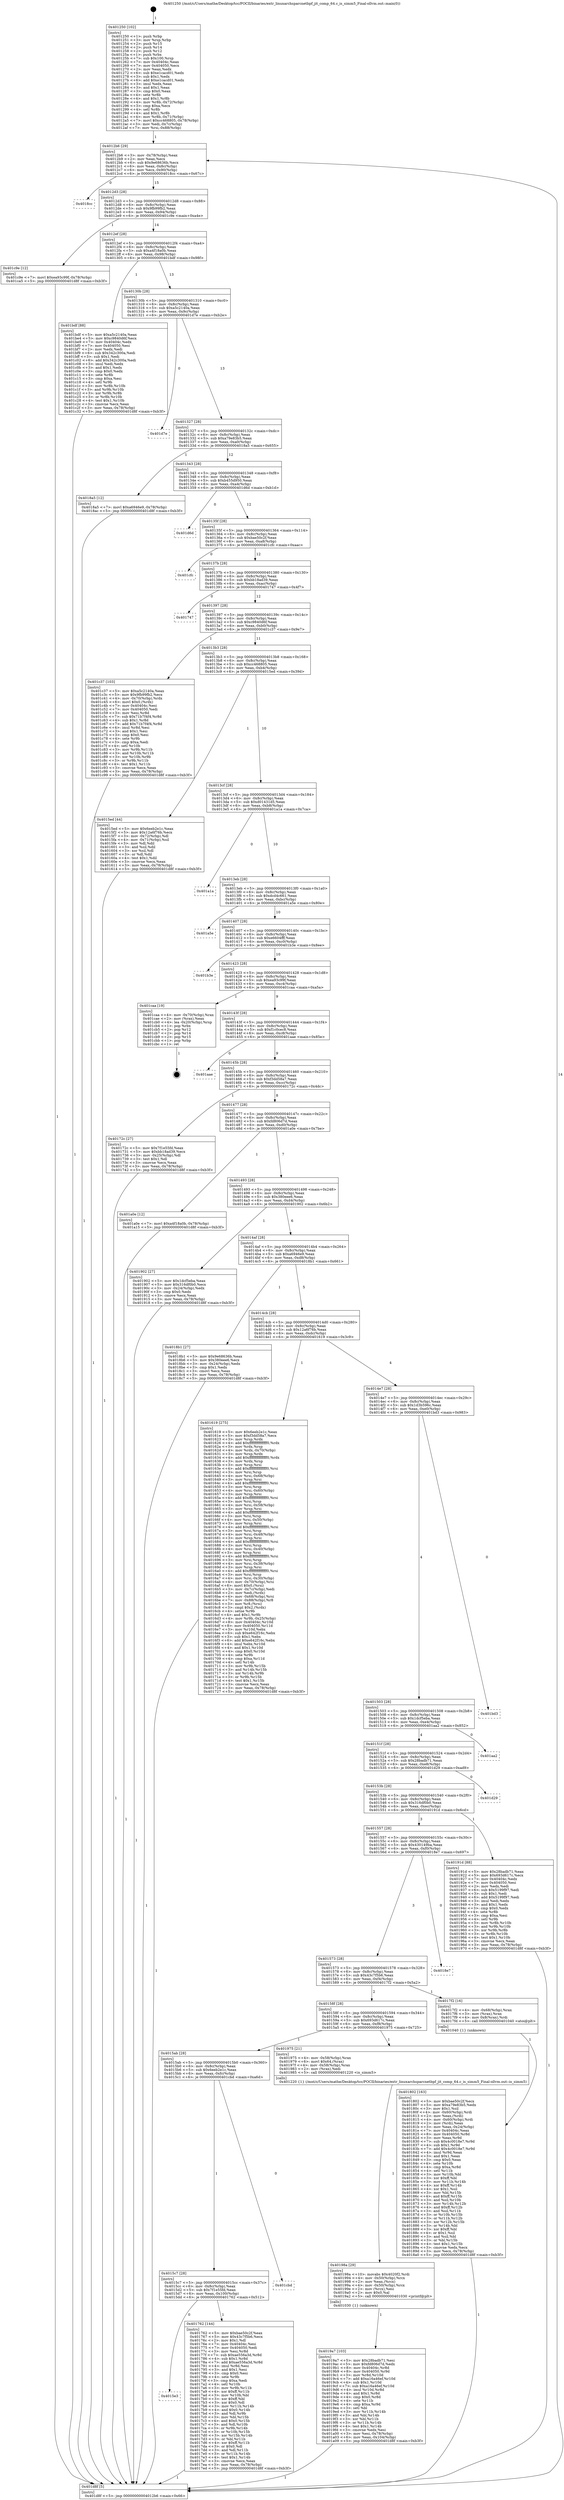 digraph "0x401250" {
  label = "0x401250 (/mnt/c/Users/mathe/Desktop/tcc/POCII/binaries/extr_linuxarchsparcnetbpf_jit_comp_64.c_is_simm5_Final-ollvm.out::main(0))"
  labelloc = "t"
  node[shape=record]

  Entry [label="",width=0.3,height=0.3,shape=circle,fillcolor=black,style=filled]
  "0x4012b6" [label="{
     0x4012b6 [29]\l
     | [instrs]\l
     &nbsp;&nbsp;0x4012b6 \<+3\>: mov -0x78(%rbp),%eax\l
     &nbsp;&nbsp;0x4012b9 \<+2\>: mov %eax,%ecx\l
     &nbsp;&nbsp;0x4012bb \<+6\>: sub $0x9e68636b,%ecx\l
     &nbsp;&nbsp;0x4012c1 \<+6\>: mov %eax,-0x8c(%rbp)\l
     &nbsp;&nbsp;0x4012c7 \<+6\>: mov %ecx,-0x90(%rbp)\l
     &nbsp;&nbsp;0x4012cd \<+6\>: je 00000000004018cc \<main+0x67c\>\l
  }"]
  "0x4018cc" [label="{
     0x4018cc\l
  }", style=dashed]
  "0x4012d3" [label="{
     0x4012d3 [28]\l
     | [instrs]\l
     &nbsp;&nbsp;0x4012d3 \<+5\>: jmp 00000000004012d8 \<main+0x88\>\l
     &nbsp;&nbsp;0x4012d8 \<+6\>: mov -0x8c(%rbp),%eax\l
     &nbsp;&nbsp;0x4012de \<+5\>: sub $0x9fb99fb2,%eax\l
     &nbsp;&nbsp;0x4012e3 \<+6\>: mov %eax,-0x94(%rbp)\l
     &nbsp;&nbsp;0x4012e9 \<+6\>: je 0000000000401c9e \<main+0xa4e\>\l
  }"]
  Exit [label="",width=0.3,height=0.3,shape=circle,fillcolor=black,style=filled,peripheries=2]
  "0x401c9e" [label="{
     0x401c9e [12]\l
     | [instrs]\l
     &nbsp;&nbsp;0x401c9e \<+7\>: movl $0xea93c99f,-0x78(%rbp)\l
     &nbsp;&nbsp;0x401ca5 \<+5\>: jmp 0000000000401d8f \<main+0xb3f\>\l
  }"]
  "0x4012ef" [label="{
     0x4012ef [28]\l
     | [instrs]\l
     &nbsp;&nbsp;0x4012ef \<+5\>: jmp 00000000004012f4 \<main+0xa4\>\l
     &nbsp;&nbsp;0x4012f4 \<+6\>: mov -0x8c(%rbp),%eax\l
     &nbsp;&nbsp;0x4012fa \<+5\>: sub $0xa4f18a0b,%eax\l
     &nbsp;&nbsp;0x4012ff \<+6\>: mov %eax,-0x98(%rbp)\l
     &nbsp;&nbsp;0x401305 \<+6\>: je 0000000000401bdf \<main+0x98f\>\l
  }"]
  "0x4019a7" [label="{
     0x4019a7 [103]\l
     | [instrs]\l
     &nbsp;&nbsp;0x4019a7 \<+5\>: mov $0x28badb71,%esi\l
     &nbsp;&nbsp;0x4019ac \<+5\>: mov $0xfd806d7d,%edx\l
     &nbsp;&nbsp;0x4019b1 \<+8\>: mov 0x40404c,%r8d\l
     &nbsp;&nbsp;0x4019b9 \<+8\>: mov 0x404050,%r9d\l
     &nbsp;&nbsp;0x4019c1 \<+3\>: mov %r8d,%r10d\l
     &nbsp;&nbsp;0x4019c4 \<+7\>: add $0xa16a46ef,%r10d\l
     &nbsp;&nbsp;0x4019cb \<+4\>: sub $0x1,%r10d\l
     &nbsp;&nbsp;0x4019cf \<+7\>: sub $0xa16a46ef,%r10d\l
     &nbsp;&nbsp;0x4019d6 \<+4\>: imul %r10d,%r8d\l
     &nbsp;&nbsp;0x4019da \<+4\>: and $0x1,%r8d\l
     &nbsp;&nbsp;0x4019de \<+4\>: cmp $0x0,%r8d\l
     &nbsp;&nbsp;0x4019e2 \<+4\>: sete %r11b\l
     &nbsp;&nbsp;0x4019e6 \<+4\>: cmp $0xa,%r9d\l
     &nbsp;&nbsp;0x4019ea \<+3\>: setl %bl\l
     &nbsp;&nbsp;0x4019ed \<+3\>: mov %r11b,%r14b\l
     &nbsp;&nbsp;0x4019f0 \<+3\>: and %bl,%r14b\l
     &nbsp;&nbsp;0x4019f3 \<+3\>: xor %bl,%r11b\l
     &nbsp;&nbsp;0x4019f6 \<+3\>: or %r11b,%r14b\l
     &nbsp;&nbsp;0x4019f9 \<+4\>: test $0x1,%r14b\l
     &nbsp;&nbsp;0x4019fd \<+3\>: cmovne %edx,%esi\l
     &nbsp;&nbsp;0x401a00 \<+3\>: mov %esi,-0x78(%rbp)\l
     &nbsp;&nbsp;0x401a03 \<+6\>: mov %eax,-0x104(%rbp)\l
     &nbsp;&nbsp;0x401a09 \<+5\>: jmp 0000000000401d8f \<main+0xb3f\>\l
  }"]
  "0x401bdf" [label="{
     0x401bdf [88]\l
     | [instrs]\l
     &nbsp;&nbsp;0x401bdf \<+5\>: mov $0xa5c2140a,%eax\l
     &nbsp;&nbsp;0x401be4 \<+5\>: mov $0xc9840d6f,%ecx\l
     &nbsp;&nbsp;0x401be9 \<+7\>: mov 0x40404c,%edx\l
     &nbsp;&nbsp;0x401bf0 \<+7\>: mov 0x404050,%esi\l
     &nbsp;&nbsp;0x401bf7 \<+2\>: mov %edx,%edi\l
     &nbsp;&nbsp;0x401bf9 \<+6\>: sub $0x342c300a,%edi\l
     &nbsp;&nbsp;0x401bff \<+3\>: sub $0x1,%edi\l
     &nbsp;&nbsp;0x401c02 \<+6\>: add $0x342c300a,%edi\l
     &nbsp;&nbsp;0x401c08 \<+3\>: imul %edi,%edx\l
     &nbsp;&nbsp;0x401c0b \<+3\>: and $0x1,%edx\l
     &nbsp;&nbsp;0x401c0e \<+3\>: cmp $0x0,%edx\l
     &nbsp;&nbsp;0x401c11 \<+4\>: sete %r8b\l
     &nbsp;&nbsp;0x401c15 \<+3\>: cmp $0xa,%esi\l
     &nbsp;&nbsp;0x401c18 \<+4\>: setl %r9b\l
     &nbsp;&nbsp;0x401c1c \<+3\>: mov %r8b,%r10b\l
     &nbsp;&nbsp;0x401c1f \<+3\>: and %r9b,%r10b\l
     &nbsp;&nbsp;0x401c22 \<+3\>: xor %r9b,%r8b\l
     &nbsp;&nbsp;0x401c25 \<+3\>: or %r8b,%r10b\l
     &nbsp;&nbsp;0x401c28 \<+4\>: test $0x1,%r10b\l
     &nbsp;&nbsp;0x401c2c \<+3\>: cmovne %ecx,%eax\l
     &nbsp;&nbsp;0x401c2f \<+3\>: mov %eax,-0x78(%rbp)\l
     &nbsp;&nbsp;0x401c32 \<+5\>: jmp 0000000000401d8f \<main+0xb3f\>\l
  }"]
  "0x40130b" [label="{
     0x40130b [28]\l
     | [instrs]\l
     &nbsp;&nbsp;0x40130b \<+5\>: jmp 0000000000401310 \<main+0xc0\>\l
     &nbsp;&nbsp;0x401310 \<+6\>: mov -0x8c(%rbp),%eax\l
     &nbsp;&nbsp;0x401316 \<+5\>: sub $0xa5c2140a,%eax\l
     &nbsp;&nbsp;0x40131b \<+6\>: mov %eax,-0x9c(%rbp)\l
     &nbsp;&nbsp;0x401321 \<+6\>: je 0000000000401d7e \<main+0xb2e\>\l
  }"]
  "0x40198a" [label="{
     0x40198a [29]\l
     | [instrs]\l
     &nbsp;&nbsp;0x40198a \<+10\>: movabs $0x4020f2,%rdi\l
     &nbsp;&nbsp;0x401994 \<+4\>: mov -0x50(%rbp),%rcx\l
     &nbsp;&nbsp;0x401998 \<+2\>: mov %eax,(%rcx)\l
     &nbsp;&nbsp;0x40199a \<+4\>: mov -0x50(%rbp),%rcx\l
     &nbsp;&nbsp;0x40199e \<+2\>: mov (%rcx),%esi\l
     &nbsp;&nbsp;0x4019a0 \<+2\>: mov $0x0,%al\l
     &nbsp;&nbsp;0x4019a2 \<+5\>: call 0000000000401030 \<printf@plt\>\l
     | [calls]\l
     &nbsp;&nbsp;0x401030 \{1\} (unknown)\l
  }"]
  "0x401d7e" [label="{
     0x401d7e\l
  }", style=dashed]
  "0x401327" [label="{
     0x401327 [28]\l
     | [instrs]\l
     &nbsp;&nbsp;0x401327 \<+5\>: jmp 000000000040132c \<main+0xdc\>\l
     &nbsp;&nbsp;0x40132c \<+6\>: mov -0x8c(%rbp),%eax\l
     &nbsp;&nbsp;0x401332 \<+5\>: sub $0xa79e83b5,%eax\l
     &nbsp;&nbsp;0x401337 \<+6\>: mov %eax,-0xa0(%rbp)\l
     &nbsp;&nbsp;0x40133d \<+6\>: je 00000000004018a5 \<main+0x655\>\l
  }"]
  "0x401802" [label="{
     0x401802 [163]\l
     | [instrs]\l
     &nbsp;&nbsp;0x401802 \<+5\>: mov $0xbae50c2f,%ecx\l
     &nbsp;&nbsp;0x401807 \<+5\>: mov $0xa79e83b5,%edx\l
     &nbsp;&nbsp;0x40180c \<+3\>: mov $0x1,%sil\l
     &nbsp;&nbsp;0x40180f \<+4\>: mov -0x60(%rbp),%rdi\l
     &nbsp;&nbsp;0x401813 \<+2\>: mov %eax,(%rdi)\l
     &nbsp;&nbsp;0x401815 \<+4\>: mov -0x60(%rbp),%rdi\l
     &nbsp;&nbsp;0x401819 \<+2\>: mov (%rdi),%eax\l
     &nbsp;&nbsp;0x40181b \<+3\>: mov %eax,-0x24(%rbp)\l
     &nbsp;&nbsp;0x40181e \<+7\>: mov 0x40404c,%eax\l
     &nbsp;&nbsp;0x401825 \<+8\>: mov 0x404050,%r8d\l
     &nbsp;&nbsp;0x40182d \<+3\>: mov %eax,%r9d\l
     &nbsp;&nbsp;0x401830 \<+7\>: sub $0x4c0018e7,%r9d\l
     &nbsp;&nbsp;0x401837 \<+4\>: sub $0x1,%r9d\l
     &nbsp;&nbsp;0x40183b \<+7\>: add $0x4c0018e7,%r9d\l
     &nbsp;&nbsp;0x401842 \<+4\>: imul %r9d,%eax\l
     &nbsp;&nbsp;0x401846 \<+3\>: and $0x1,%eax\l
     &nbsp;&nbsp;0x401849 \<+3\>: cmp $0x0,%eax\l
     &nbsp;&nbsp;0x40184c \<+4\>: sete %r10b\l
     &nbsp;&nbsp;0x401850 \<+4\>: cmp $0xa,%r8d\l
     &nbsp;&nbsp;0x401854 \<+4\>: setl %r11b\l
     &nbsp;&nbsp;0x401858 \<+3\>: mov %r10b,%bl\l
     &nbsp;&nbsp;0x40185b \<+3\>: xor $0xff,%bl\l
     &nbsp;&nbsp;0x40185e \<+3\>: mov %r11b,%r14b\l
     &nbsp;&nbsp;0x401861 \<+4\>: xor $0xff,%r14b\l
     &nbsp;&nbsp;0x401865 \<+4\>: xor $0x1,%sil\l
     &nbsp;&nbsp;0x401869 \<+3\>: mov %bl,%r15b\l
     &nbsp;&nbsp;0x40186c \<+4\>: and $0xff,%r15b\l
     &nbsp;&nbsp;0x401870 \<+3\>: and %sil,%r10b\l
     &nbsp;&nbsp;0x401873 \<+3\>: mov %r14b,%r12b\l
     &nbsp;&nbsp;0x401876 \<+4\>: and $0xff,%r12b\l
     &nbsp;&nbsp;0x40187a \<+3\>: and %sil,%r11b\l
     &nbsp;&nbsp;0x40187d \<+3\>: or %r10b,%r15b\l
     &nbsp;&nbsp;0x401880 \<+3\>: or %r11b,%r12b\l
     &nbsp;&nbsp;0x401883 \<+3\>: xor %r12b,%r15b\l
     &nbsp;&nbsp;0x401886 \<+3\>: or %r14b,%bl\l
     &nbsp;&nbsp;0x401889 \<+3\>: xor $0xff,%bl\l
     &nbsp;&nbsp;0x40188c \<+4\>: or $0x1,%sil\l
     &nbsp;&nbsp;0x401890 \<+3\>: and %sil,%bl\l
     &nbsp;&nbsp;0x401893 \<+3\>: or %bl,%r15b\l
     &nbsp;&nbsp;0x401896 \<+4\>: test $0x1,%r15b\l
     &nbsp;&nbsp;0x40189a \<+3\>: cmovne %edx,%ecx\l
     &nbsp;&nbsp;0x40189d \<+3\>: mov %ecx,-0x78(%rbp)\l
     &nbsp;&nbsp;0x4018a0 \<+5\>: jmp 0000000000401d8f \<main+0xb3f\>\l
  }"]
  "0x4018a5" [label="{
     0x4018a5 [12]\l
     | [instrs]\l
     &nbsp;&nbsp;0x4018a5 \<+7\>: movl $0xa6946e9,-0x78(%rbp)\l
     &nbsp;&nbsp;0x4018ac \<+5\>: jmp 0000000000401d8f \<main+0xb3f\>\l
  }"]
  "0x401343" [label="{
     0x401343 [28]\l
     | [instrs]\l
     &nbsp;&nbsp;0x401343 \<+5\>: jmp 0000000000401348 \<main+0xf8\>\l
     &nbsp;&nbsp;0x401348 \<+6\>: mov -0x8c(%rbp),%eax\l
     &nbsp;&nbsp;0x40134e \<+5\>: sub $0xb455d950,%eax\l
     &nbsp;&nbsp;0x401353 \<+6\>: mov %eax,-0xa4(%rbp)\l
     &nbsp;&nbsp;0x401359 \<+6\>: je 0000000000401d6d \<main+0xb1d\>\l
  }"]
  "0x4015e3" [label="{
     0x4015e3\l
  }", style=dashed]
  "0x401d6d" [label="{
     0x401d6d\l
  }", style=dashed]
  "0x40135f" [label="{
     0x40135f [28]\l
     | [instrs]\l
     &nbsp;&nbsp;0x40135f \<+5\>: jmp 0000000000401364 \<main+0x114\>\l
     &nbsp;&nbsp;0x401364 \<+6\>: mov -0x8c(%rbp),%eax\l
     &nbsp;&nbsp;0x40136a \<+5\>: sub $0xbae50c2f,%eax\l
     &nbsp;&nbsp;0x40136f \<+6\>: mov %eax,-0xa8(%rbp)\l
     &nbsp;&nbsp;0x401375 \<+6\>: je 0000000000401cfc \<main+0xaac\>\l
  }"]
  "0x401762" [label="{
     0x401762 [144]\l
     | [instrs]\l
     &nbsp;&nbsp;0x401762 \<+5\>: mov $0xbae50c2f,%eax\l
     &nbsp;&nbsp;0x401767 \<+5\>: mov $0x43c7f5b6,%ecx\l
     &nbsp;&nbsp;0x40176c \<+2\>: mov $0x1,%dl\l
     &nbsp;&nbsp;0x40176e \<+7\>: mov 0x40404c,%esi\l
     &nbsp;&nbsp;0x401775 \<+7\>: mov 0x404050,%edi\l
     &nbsp;&nbsp;0x40177c \<+3\>: mov %esi,%r8d\l
     &nbsp;&nbsp;0x40177f \<+7\>: sub $0xae556a3d,%r8d\l
     &nbsp;&nbsp;0x401786 \<+4\>: sub $0x1,%r8d\l
     &nbsp;&nbsp;0x40178a \<+7\>: add $0xae556a3d,%r8d\l
     &nbsp;&nbsp;0x401791 \<+4\>: imul %r8d,%esi\l
     &nbsp;&nbsp;0x401795 \<+3\>: and $0x1,%esi\l
     &nbsp;&nbsp;0x401798 \<+3\>: cmp $0x0,%esi\l
     &nbsp;&nbsp;0x40179b \<+4\>: sete %r9b\l
     &nbsp;&nbsp;0x40179f \<+3\>: cmp $0xa,%edi\l
     &nbsp;&nbsp;0x4017a2 \<+4\>: setl %r10b\l
     &nbsp;&nbsp;0x4017a6 \<+3\>: mov %r9b,%r11b\l
     &nbsp;&nbsp;0x4017a9 \<+4\>: xor $0xff,%r11b\l
     &nbsp;&nbsp;0x4017ad \<+3\>: mov %r10b,%bl\l
     &nbsp;&nbsp;0x4017b0 \<+3\>: xor $0xff,%bl\l
     &nbsp;&nbsp;0x4017b3 \<+3\>: xor $0x0,%dl\l
     &nbsp;&nbsp;0x4017b6 \<+3\>: mov %r11b,%r14b\l
     &nbsp;&nbsp;0x4017b9 \<+4\>: and $0x0,%r14b\l
     &nbsp;&nbsp;0x4017bd \<+3\>: and %dl,%r9b\l
     &nbsp;&nbsp;0x4017c0 \<+3\>: mov %bl,%r15b\l
     &nbsp;&nbsp;0x4017c3 \<+4\>: and $0x0,%r15b\l
     &nbsp;&nbsp;0x4017c7 \<+3\>: and %dl,%r10b\l
     &nbsp;&nbsp;0x4017ca \<+3\>: or %r9b,%r14b\l
     &nbsp;&nbsp;0x4017cd \<+3\>: or %r10b,%r15b\l
     &nbsp;&nbsp;0x4017d0 \<+3\>: xor %r15b,%r14b\l
     &nbsp;&nbsp;0x4017d3 \<+3\>: or %bl,%r11b\l
     &nbsp;&nbsp;0x4017d6 \<+4\>: xor $0xff,%r11b\l
     &nbsp;&nbsp;0x4017da \<+3\>: or $0x0,%dl\l
     &nbsp;&nbsp;0x4017dd \<+3\>: and %dl,%r11b\l
     &nbsp;&nbsp;0x4017e0 \<+3\>: or %r11b,%r14b\l
     &nbsp;&nbsp;0x4017e3 \<+4\>: test $0x1,%r14b\l
     &nbsp;&nbsp;0x4017e7 \<+3\>: cmovne %ecx,%eax\l
     &nbsp;&nbsp;0x4017ea \<+3\>: mov %eax,-0x78(%rbp)\l
     &nbsp;&nbsp;0x4017ed \<+5\>: jmp 0000000000401d8f \<main+0xb3f\>\l
  }"]
  "0x401cfc" [label="{
     0x401cfc\l
  }", style=dashed]
  "0x40137b" [label="{
     0x40137b [28]\l
     | [instrs]\l
     &nbsp;&nbsp;0x40137b \<+5\>: jmp 0000000000401380 \<main+0x130\>\l
     &nbsp;&nbsp;0x401380 \<+6\>: mov -0x8c(%rbp),%eax\l
     &nbsp;&nbsp;0x401386 \<+5\>: sub $0xbb18ad39,%eax\l
     &nbsp;&nbsp;0x40138b \<+6\>: mov %eax,-0xac(%rbp)\l
     &nbsp;&nbsp;0x401391 \<+6\>: je 0000000000401747 \<main+0x4f7\>\l
  }"]
  "0x4015c7" [label="{
     0x4015c7 [28]\l
     | [instrs]\l
     &nbsp;&nbsp;0x4015c7 \<+5\>: jmp 00000000004015cc \<main+0x37c\>\l
     &nbsp;&nbsp;0x4015cc \<+6\>: mov -0x8c(%rbp),%eax\l
     &nbsp;&nbsp;0x4015d2 \<+5\>: sub $0x7f1e55fd,%eax\l
     &nbsp;&nbsp;0x4015d7 \<+6\>: mov %eax,-0x100(%rbp)\l
     &nbsp;&nbsp;0x4015dd \<+6\>: je 0000000000401762 \<main+0x512\>\l
  }"]
  "0x401747" [label="{
     0x401747\l
  }", style=dashed]
  "0x401397" [label="{
     0x401397 [28]\l
     | [instrs]\l
     &nbsp;&nbsp;0x401397 \<+5\>: jmp 000000000040139c \<main+0x14c\>\l
     &nbsp;&nbsp;0x40139c \<+6\>: mov -0x8c(%rbp),%eax\l
     &nbsp;&nbsp;0x4013a2 \<+5\>: sub $0xc9840d6f,%eax\l
     &nbsp;&nbsp;0x4013a7 \<+6\>: mov %eax,-0xb0(%rbp)\l
     &nbsp;&nbsp;0x4013ad \<+6\>: je 0000000000401c37 \<main+0x9e7\>\l
  }"]
  "0x401cbd" [label="{
     0x401cbd\l
  }", style=dashed]
  "0x401c37" [label="{
     0x401c37 [103]\l
     | [instrs]\l
     &nbsp;&nbsp;0x401c37 \<+5\>: mov $0xa5c2140a,%eax\l
     &nbsp;&nbsp;0x401c3c \<+5\>: mov $0x9fb99fb2,%ecx\l
     &nbsp;&nbsp;0x401c41 \<+4\>: mov -0x70(%rbp),%rdx\l
     &nbsp;&nbsp;0x401c45 \<+6\>: movl $0x0,(%rdx)\l
     &nbsp;&nbsp;0x401c4b \<+7\>: mov 0x40404c,%esi\l
     &nbsp;&nbsp;0x401c52 \<+7\>: mov 0x404050,%edi\l
     &nbsp;&nbsp;0x401c59 \<+3\>: mov %esi,%r8d\l
     &nbsp;&nbsp;0x401c5c \<+7\>: sub $0x71b7f4f4,%r8d\l
     &nbsp;&nbsp;0x401c63 \<+4\>: sub $0x1,%r8d\l
     &nbsp;&nbsp;0x401c67 \<+7\>: add $0x71b7f4f4,%r8d\l
     &nbsp;&nbsp;0x401c6e \<+4\>: imul %r8d,%esi\l
     &nbsp;&nbsp;0x401c72 \<+3\>: and $0x1,%esi\l
     &nbsp;&nbsp;0x401c75 \<+3\>: cmp $0x0,%esi\l
     &nbsp;&nbsp;0x401c78 \<+4\>: sete %r9b\l
     &nbsp;&nbsp;0x401c7c \<+3\>: cmp $0xa,%edi\l
     &nbsp;&nbsp;0x401c7f \<+4\>: setl %r10b\l
     &nbsp;&nbsp;0x401c83 \<+3\>: mov %r9b,%r11b\l
     &nbsp;&nbsp;0x401c86 \<+3\>: and %r10b,%r11b\l
     &nbsp;&nbsp;0x401c89 \<+3\>: xor %r10b,%r9b\l
     &nbsp;&nbsp;0x401c8c \<+3\>: or %r9b,%r11b\l
     &nbsp;&nbsp;0x401c8f \<+4\>: test $0x1,%r11b\l
     &nbsp;&nbsp;0x401c93 \<+3\>: cmovne %ecx,%eax\l
     &nbsp;&nbsp;0x401c96 \<+3\>: mov %eax,-0x78(%rbp)\l
     &nbsp;&nbsp;0x401c99 \<+5\>: jmp 0000000000401d8f \<main+0xb3f\>\l
  }"]
  "0x4013b3" [label="{
     0x4013b3 [28]\l
     | [instrs]\l
     &nbsp;&nbsp;0x4013b3 \<+5\>: jmp 00000000004013b8 \<main+0x168\>\l
     &nbsp;&nbsp;0x4013b8 \<+6\>: mov -0x8c(%rbp),%eax\l
     &nbsp;&nbsp;0x4013be \<+5\>: sub $0xcc468805,%eax\l
     &nbsp;&nbsp;0x4013c3 \<+6\>: mov %eax,-0xb4(%rbp)\l
     &nbsp;&nbsp;0x4013c9 \<+6\>: je 00000000004015ed \<main+0x39d\>\l
  }"]
  "0x4015ab" [label="{
     0x4015ab [28]\l
     | [instrs]\l
     &nbsp;&nbsp;0x4015ab \<+5\>: jmp 00000000004015b0 \<main+0x360\>\l
     &nbsp;&nbsp;0x4015b0 \<+6\>: mov -0x8c(%rbp),%eax\l
     &nbsp;&nbsp;0x4015b6 \<+5\>: sub $0x6eeb2e1c,%eax\l
     &nbsp;&nbsp;0x4015bb \<+6\>: mov %eax,-0xfc(%rbp)\l
     &nbsp;&nbsp;0x4015c1 \<+6\>: je 0000000000401cbd \<main+0xa6d\>\l
  }"]
  "0x4015ed" [label="{
     0x4015ed [44]\l
     | [instrs]\l
     &nbsp;&nbsp;0x4015ed \<+5\>: mov $0x6eeb2e1c,%eax\l
     &nbsp;&nbsp;0x4015f2 \<+5\>: mov $0x12a6f76b,%ecx\l
     &nbsp;&nbsp;0x4015f7 \<+3\>: mov -0x72(%rbp),%dl\l
     &nbsp;&nbsp;0x4015fa \<+4\>: mov -0x71(%rbp),%sil\l
     &nbsp;&nbsp;0x4015fe \<+3\>: mov %dl,%dil\l
     &nbsp;&nbsp;0x401601 \<+3\>: and %sil,%dil\l
     &nbsp;&nbsp;0x401604 \<+3\>: xor %sil,%dl\l
     &nbsp;&nbsp;0x401607 \<+3\>: or %dl,%dil\l
     &nbsp;&nbsp;0x40160a \<+4\>: test $0x1,%dil\l
     &nbsp;&nbsp;0x40160e \<+3\>: cmovne %ecx,%eax\l
     &nbsp;&nbsp;0x401611 \<+3\>: mov %eax,-0x78(%rbp)\l
     &nbsp;&nbsp;0x401614 \<+5\>: jmp 0000000000401d8f \<main+0xb3f\>\l
  }"]
  "0x4013cf" [label="{
     0x4013cf [28]\l
     | [instrs]\l
     &nbsp;&nbsp;0x4013cf \<+5\>: jmp 00000000004013d4 \<main+0x184\>\l
     &nbsp;&nbsp;0x4013d4 \<+6\>: mov -0x8c(%rbp),%eax\l
     &nbsp;&nbsp;0x4013da \<+5\>: sub $0xd01431d5,%eax\l
     &nbsp;&nbsp;0x4013df \<+6\>: mov %eax,-0xb8(%rbp)\l
     &nbsp;&nbsp;0x4013e5 \<+6\>: je 0000000000401a1a \<main+0x7ca\>\l
  }"]
  "0x401d8f" [label="{
     0x401d8f [5]\l
     | [instrs]\l
     &nbsp;&nbsp;0x401d8f \<+5\>: jmp 00000000004012b6 \<main+0x66\>\l
  }"]
  "0x401250" [label="{
     0x401250 [102]\l
     | [instrs]\l
     &nbsp;&nbsp;0x401250 \<+1\>: push %rbp\l
     &nbsp;&nbsp;0x401251 \<+3\>: mov %rsp,%rbp\l
     &nbsp;&nbsp;0x401254 \<+2\>: push %r15\l
     &nbsp;&nbsp;0x401256 \<+2\>: push %r14\l
     &nbsp;&nbsp;0x401258 \<+2\>: push %r12\l
     &nbsp;&nbsp;0x40125a \<+1\>: push %rbx\l
     &nbsp;&nbsp;0x40125b \<+7\>: sub $0x100,%rsp\l
     &nbsp;&nbsp;0x401262 \<+7\>: mov 0x40404c,%eax\l
     &nbsp;&nbsp;0x401269 \<+7\>: mov 0x404050,%ecx\l
     &nbsp;&nbsp;0x401270 \<+2\>: mov %eax,%edx\l
     &nbsp;&nbsp;0x401272 \<+6\>: sub $0xe1cacd01,%edx\l
     &nbsp;&nbsp;0x401278 \<+3\>: sub $0x1,%edx\l
     &nbsp;&nbsp;0x40127b \<+6\>: add $0xe1cacd01,%edx\l
     &nbsp;&nbsp;0x401281 \<+3\>: imul %edx,%eax\l
     &nbsp;&nbsp;0x401284 \<+3\>: and $0x1,%eax\l
     &nbsp;&nbsp;0x401287 \<+3\>: cmp $0x0,%eax\l
     &nbsp;&nbsp;0x40128a \<+4\>: sete %r8b\l
     &nbsp;&nbsp;0x40128e \<+4\>: and $0x1,%r8b\l
     &nbsp;&nbsp;0x401292 \<+4\>: mov %r8b,-0x72(%rbp)\l
     &nbsp;&nbsp;0x401296 \<+3\>: cmp $0xa,%ecx\l
     &nbsp;&nbsp;0x401299 \<+4\>: setl %r8b\l
     &nbsp;&nbsp;0x40129d \<+4\>: and $0x1,%r8b\l
     &nbsp;&nbsp;0x4012a1 \<+4\>: mov %r8b,-0x71(%rbp)\l
     &nbsp;&nbsp;0x4012a5 \<+7\>: movl $0xcc468805,-0x78(%rbp)\l
     &nbsp;&nbsp;0x4012ac \<+3\>: mov %edi,-0x7c(%rbp)\l
     &nbsp;&nbsp;0x4012af \<+7\>: mov %rsi,-0x88(%rbp)\l
  }"]
  "0x401975" [label="{
     0x401975 [21]\l
     | [instrs]\l
     &nbsp;&nbsp;0x401975 \<+4\>: mov -0x58(%rbp),%rax\l
     &nbsp;&nbsp;0x401979 \<+6\>: movl $0x64,(%rax)\l
     &nbsp;&nbsp;0x40197f \<+4\>: mov -0x58(%rbp),%rax\l
     &nbsp;&nbsp;0x401983 \<+2\>: mov (%rax),%edi\l
     &nbsp;&nbsp;0x401985 \<+5\>: call 0000000000401220 \<is_simm5\>\l
     | [calls]\l
     &nbsp;&nbsp;0x401220 \{1\} (/mnt/c/Users/mathe/Desktop/tcc/POCII/binaries/extr_linuxarchsparcnetbpf_jit_comp_64.c_is_simm5_Final-ollvm.out::is_simm5)\l
  }"]
  "0x401a1a" [label="{
     0x401a1a\l
  }", style=dashed]
  "0x4013eb" [label="{
     0x4013eb [28]\l
     | [instrs]\l
     &nbsp;&nbsp;0x4013eb \<+5\>: jmp 00000000004013f0 \<main+0x1a0\>\l
     &nbsp;&nbsp;0x4013f0 \<+6\>: mov -0x8c(%rbp),%eax\l
     &nbsp;&nbsp;0x4013f6 \<+5\>: sub $0xdcd4c661,%eax\l
     &nbsp;&nbsp;0x4013fb \<+6\>: mov %eax,-0xbc(%rbp)\l
     &nbsp;&nbsp;0x401401 \<+6\>: je 0000000000401a5e \<main+0x80e\>\l
  }"]
  "0x40158f" [label="{
     0x40158f [28]\l
     | [instrs]\l
     &nbsp;&nbsp;0x40158f \<+5\>: jmp 0000000000401594 \<main+0x344\>\l
     &nbsp;&nbsp;0x401594 \<+6\>: mov -0x8c(%rbp),%eax\l
     &nbsp;&nbsp;0x40159a \<+5\>: sub $0x693d617c,%eax\l
     &nbsp;&nbsp;0x40159f \<+6\>: mov %eax,-0xf8(%rbp)\l
     &nbsp;&nbsp;0x4015a5 \<+6\>: je 0000000000401975 \<main+0x725\>\l
  }"]
  "0x401a5e" [label="{
     0x401a5e\l
  }", style=dashed]
  "0x401407" [label="{
     0x401407 [28]\l
     | [instrs]\l
     &nbsp;&nbsp;0x401407 \<+5\>: jmp 000000000040140c \<main+0x1bc\>\l
     &nbsp;&nbsp;0x40140c \<+6\>: mov -0x8c(%rbp),%eax\l
     &nbsp;&nbsp;0x401412 \<+5\>: sub $0xe6604fff,%eax\l
     &nbsp;&nbsp;0x401417 \<+6\>: mov %eax,-0xc0(%rbp)\l
     &nbsp;&nbsp;0x40141d \<+6\>: je 0000000000401b3e \<main+0x8ee\>\l
  }"]
  "0x4017f2" [label="{
     0x4017f2 [16]\l
     | [instrs]\l
     &nbsp;&nbsp;0x4017f2 \<+4\>: mov -0x68(%rbp),%rax\l
     &nbsp;&nbsp;0x4017f6 \<+3\>: mov (%rax),%rax\l
     &nbsp;&nbsp;0x4017f9 \<+4\>: mov 0x8(%rax),%rdi\l
     &nbsp;&nbsp;0x4017fd \<+5\>: call 0000000000401040 \<atoi@plt\>\l
     | [calls]\l
     &nbsp;&nbsp;0x401040 \{1\} (unknown)\l
  }"]
  "0x401b3e" [label="{
     0x401b3e\l
  }", style=dashed]
  "0x401423" [label="{
     0x401423 [28]\l
     | [instrs]\l
     &nbsp;&nbsp;0x401423 \<+5\>: jmp 0000000000401428 \<main+0x1d8\>\l
     &nbsp;&nbsp;0x401428 \<+6\>: mov -0x8c(%rbp),%eax\l
     &nbsp;&nbsp;0x40142e \<+5\>: sub $0xea93c99f,%eax\l
     &nbsp;&nbsp;0x401433 \<+6\>: mov %eax,-0xc4(%rbp)\l
     &nbsp;&nbsp;0x401439 \<+6\>: je 0000000000401caa \<main+0xa5a\>\l
  }"]
  "0x401573" [label="{
     0x401573 [28]\l
     | [instrs]\l
     &nbsp;&nbsp;0x401573 \<+5\>: jmp 0000000000401578 \<main+0x328\>\l
     &nbsp;&nbsp;0x401578 \<+6\>: mov -0x8c(%rbp),%eax\l
     &nbsp;&nbsp;0x40157e \<+5\>: sub $0x43c7f5b6,%eax\l
     &nbsp;&nbsp;0x401583 \<+6\>: mov %eax,-0xf4(%rbp)\l
     &nbsp;&nbsp;0x401589 \<+6\>: je 00000000004017f2 \<main+0x5a2\>\l
  }"]
  "0x401caa" [label="{
     0x401caa [19]\l
     | [instrs]\l
     &nbsp;&nbsp;0x401caa \<+4\>: mov -0x70(%rbp),%rax\l
     &nbsp;&nbsp;0x401cae \<+2\>: mov (%rax),%eax\l
     &nbsp;&nbsp;0x401cb0 \<+4\>: lea -0x20(%rbp),%rsp\l
     &nbsp;&nbsp;0x401cb4 \<+1\>: pop %rbx\l
     &nbsp;&nbsp;0x401cb5 \<+2\>: pop %r12\l
     &nbsp;&nbsp;0x401cb7 \<+2\>: pop %r14\l
     &nbsp;&nbsp;0x401cb9 \<+2\>: pop %r15\l
     &nbsp;&nbsp;0x401cbb \<+1\>: pop %rbp\l
     &nbsp;&nbsp;0x401cbc \<+1\>: ret\l
  }"]
  "0x40143f" [label="{
     0x40143f [28]\l
     | [instrs]\l
     &nbsp;&nbsp;0x40143f \<+5\>: jmp 0000000000401444 \<main+0x1f4\>\l
     &nbsp;&nbsp;0x401444 \<+6\>: mov -0x8c(%rbp),%eax\l
     &nbsp;&nbsp;0x40144a \<+5\>: sub $0xf1c0cec8,%eax\l
     &nbsp;&nbsp;0x40144f \<+6\>: mov %eax,-0xc8(%rbp)\l
     &nbsp;&nbsp;0x401455 \<+6\>: je 0000000000401aae \<main+0x85e\>\l
  }"]
  "0x4018e7" [label="{
     0x4018e7\l
  }", style=dashed]
  "0x401aae" [label="{
     0x401aae\l
  }", style=dashed]
  "0x40145b" [label="{
     0x40145b [28]\l
     | [instrs]\l
     &nbsp;&nbsp;0x40145b \<+5\>: jmp 0000000000401460 \<main+0x210\>\l
     &nbsp;&nbsp;0x401460 \<+6\>: mov -0x8c(%rbp),%eax\l
     &nbsp;&nbsp;0x401466 \<+5\>: sub $0xf3dd58a7,%eax\l
     &nbsp;&nbsp;0x40146b \<+6\>: mov %eax,-0xcc(%rbp)\l
     &nbsp;&nbsp;0x401471 \<+6\>: je 000000000040172c \<main+0x4dc\>\l
  }"]
  "0x401557" [label="{
     0x401557 [28]\l
     | [instrs]\l
     &nbsp;&nbsp;0x401557 \<+5\>: jmp 000000000040155c \<main+0x30c\>\l
     &nbsp;&nbsp;0x40155c \<+6\>: mov -0x8c(%rbp),%eax\l
     &nbsp;&nbsp;0x401562 \<+5\>: sub $0x430149ba,%eax\l
     &nbsp;&nbsp;0x401567 \<+6\>: mov %eax,-0xf0(%rbp)\l
     &nbsp;&nbsp;0x40156d \<+6\>: je 00000000004018e7 \<main+0x697\>\l
  }"]
  "0x40172c" [label="{
     0x40172c [27]\l
     | [instrs]\l
     &nbsp;&nbsp;0x40172c \<+5\>: mov $0x7f1e55fd,%eax\l
     &nbsp;&nbsp;0x401731 \<+5\>: mov $0xbb18ad39,%ecx\l
     &nbsp;&nbsp;0x401736 \<+3\>: mov -0x25(%rbp),%dl\l
     &nbsp;&nbsp;0x401739 \<+3\>: test $0x1,%dl\l
     &nbsp;&nbsp;0x40173c \<+3\>: cmovne %ecx,%eax\l
     &nbsp;&nbsp;0x40173f \<+3\>: mov %eax,-0x78(%rbp)\l
     &nbsp;&nbsp;0x401742 \<+5\>: jmp 0000000000401d8f \<main+0xb3f\>\l
  }"]
  "0x401477" [label="{
     0x401477 [28]\l
     | [instrs]\l
     &nbsp;&nbsp;0x401477 \<+5\>: jmp 000000000040147c \<main+0x22c\>\l
     &nbsp;&nbsp;0x40147c \<+6\>: mov -0x8c(%rbp),%eax\l
     &nbsp;&nbsp;0x401482 \<+5\>: sub $0xfd806d7d,%eax\l
     &nbsp;&nbsp;0x401487 \<+6\>: mov %eax,-0xd0(%rbp)\l
     &nbsp;&nbsp;0x40148d \<+6\>: je 0000000000401a0e \<main+0x7be\>\l
  }"]
  "0x40191d" [label="{
     0x40191d [88]\l
     | [instrs]\l
     &nbsp;&nbsp;0x40191d \<+5\>: mov $0x28badb71,%eax\l
     &nbsp;&nbsp;0x401922 \<+5\>: mov $0x693d617c,%ecx\l
     &nbsp;&nbsp;0x401927 \<+7\>: mov 0x40404c,%edx\l
     &nbsp;&nbsp;0x40192e \<+7\>: mov 0x404050,%esi\l
     &nbsp;&nbsp;0x401935 \<+2\>: mov %edx,%edi\l
     &nbsp;&nbsp;0x401937 \<+6\>: sub $0x5199f97,%edi\l
     &nbsp;&nbsp;0x40193d \<+3\>: sub $0x1,%edi\l
     &nbsp;&nbsp;0x401940 \<+6\>: add $0x5199f97,%edi\l
     &nbsp;&nbsp;0x401946 \<+3\>: imul %edi,%edx\l
     &nbsp;&nbsp;0x401949 \<+3\>: and $0x1,%edx\l
     &nbsp;&nbsp;0x40194c \<+3\>: cmp $0x0,%edx\l
     &nbsp;&nbsp;0x40194f \<+4\>: sete %r8b\l
     &nbsp;&nbsp;0x401953 \<+3\>: cmp $0xa,%esi\l
     &nbsp;&nbsp;0x401956 \<+4\>: setl %r9b\l
     &nbsp;&nbsp;0x40195a \<+3\>: mov %r8b,%r10b\l
     &nbsp;&nbsp;0x40195d \<+3\>: and %r9b,%r10b\l
     &nbsp;&nbsp;0x401960 \<+3\>: xor %r9b,%r8b\l
     &nbsp;&nbsp;0x401963 \<+3\>: or %r8b,%r10b\l
     &nbsp;&nbsp;0x401966 \<+4\>: test $0x1,%r10b\l
     &nbsp;&nbsp;0x40196a \<+3\>: cmovne %ecx,%eax\l
     &nbsp;&nbsp;0x40196d \<+3\>: mov %eax,-0x78(%rbp)\l
     &nbsp;&nbsp;0x401970 \<+5\>: jmp 0000000000401d8f \<main+0xb3f\>\l
  }"]
  "0x401a0e" [label="{
     0x401a0e [12]\l
     | [instrs]\l
     &nbsp;&nbsp;0x401a0e \<+7\>: movl $0xa4f18a0b,-0x78(%rbp)\l
     &nbsp;&nbsp;0x401a15 \<+5\>: jmp 0000000000401d8f \<main+0xb3f\>\l
  }"]
  "0x401493" [label="{
     0x401493 [28]\l
     | [instrs]\l
     &nbsp;&nbsp;0x401493 \<+5\>: jmp 0000000000401498 \<main+0x248\>\l
     &nbsp;&nbsp;0x401498 \<+6\>: mov -0x8c(%rbp),%eax\l
     &nbsp;&nbsp;0x40149e \<+5\>: sub $0x380eee6,%eax\l
     &nbsp;&nbsp;0x4014a3 \<+6\>: mov %eax,-0xd4(%rbp)\l
     &nbsp;&nbsp;0x4014a9 \<+6\>: je 0000000000401902 \<main+0x6b2\>\l
  }"]
  "0x40153b" [label="{
     0x40153b [28]\l
     | [instrs]\l
     &nbsp;&nbsp;0x40153b \<+5\>: jmp 0000000000401540 \<main+0x2f0\>\l
     &nbsp;&nbsp;0x401540 \<+6\>: mov -0x8c(%rbp),%eax\l
     &nbsp;&nbsp;0x401546 \<+5\>: sub $0x316df0b0,%eax\l
     &nbsp;&nbsp;0x40154b \<+6\>: mov %eax,-0xec(%rbp)\l
     &nbsp;&nbsp;0x401551 \<+6\>: je 000000000040191d \<main+0x6cd\>\l
  }"]
  "0x401902" [label="{
     0x401902 [27]\l
     | [instrs]\l
     &nbsp;&nbsp;0x401902 \<+5\>: mov $0x1dcf5eba,%eax\l
     &nbsp;&nbsp;0x401907 \<+5\>: mov $0x316df0b0,%ecx\l
     &nbsp;&nbsp;0x40190c \<+3\>: mov -0x24(%rbp),%edx\l
     &nbsp;&nbsp;0x40190f \<+3\>: cmp $0x0,%edx\l
     &nbsp;&nbsp;0x401912 \<+3\>: cmove %ecx,%eax\l
     &nbsp;&nbsp;0x401915 \<+3\>: mov %eax,-0x78(%rbp)\l
     &nbsp;&nbsp;0x401918 \<+5\>: jmp 0000000000401d8f \<main+0xb3f\>\l
  }"]
  "0x4014af" [label="{
     0x4014af [28]\l
     | [instrs]\l
     &nbsp;&nbsp;0x4014af \<+5\>: jmp 00000000004014b4 \<main+0x264\>\l
     &nbsp;&nbsp;0x4014b4 \<+6\>: mov -0x8c(%rbp),%eax\l
     &nbsp;&nbsp;0x4014ba \<+5\>: sub $0xa6946e9,%eax\l
     &nbsp;&nbsp;0x4014bf \<+6\>: mov %eax,-0xd8(%rbp)\l
     &nbsp;&nbsp;0x4014c5 \<+6\>: je 00000000004018b1 \<main+0x661\>\l
  }"]
  "0x401d29" [label="{
     0x401d29\l
  }", style=dashed]
  "0x4018b1" [label="{
     0x4018b1 [27]\l
     | [instrs]\l
     &nbsp;&nbsp;0x4018b1 \<+5\>: mov $0x9e68636b,%eax\l
     &nbsp;&nbsp;0x4018b6 \<+5\>: mov $0x380eee6,%ecx\l
     &nbsp;&nbsp;0x4018bb \<+3\>: mov -0x24(%rbp),%edx\l
     &nbsp;&nbsp;0x4018be \<+3\>: cmp $0x1,%edx\l
     &nbsp;&nbsp;0x4018c1 \<+3\>: cmovl %ecx,%eax\l
     &nbsp;&nbsp;0x4018c4 \<+3\>: mov %eax,-0x78(%rbp)\l
     &nbsp;&nbsp;0x4018c7 \<+5\>: jmp 0000000000401d8f \<main+0xb3f\>\l
  }"]
  "0x4014cb" [label="{
     0x4014cb [28]\l
     | [instrs]\l
     &nbsp;&nbsp;0x4014cb \<+5\>: jmp 00000000004014d0 \<main+0x280\>\l
     &nbsp;&nbsp;0x4014d0 \<+6\>: mov -0x8c(%rbp),%eax\l
     &nbsp;&nbsp;0x4014d6 \<+5\>: sub $0x12a6f76b,%eax\l
     &nbsp;&nbsp;0x4014db \<+6\>: mov %eax,-0xdc(%rbp)\l
     &nbsp;&nbsp;0x4014e1 \<+6\>: je 0000000000401619 \<main+0x3c9\>\l
  }"]
  "0x40151f" [label="{
     0x40151f [28]\l
     | [instrs]\l
     &nbsp;&nbsp;0x40151f \<+5\>: jmp 0000000000401524 \<main+0x2d4\>\l
     &nbsp;&nbsp;0x401524 \<+6\>: mov -0x8c(%rbp),%eax\l
     &nbsp;&nbsp;0x40152a \<+5\>: sub $0x28badb71,%eax\l
     &nbsp;&nbsp;0x40152f \<+6\>: mov %eax,-0xe8(%rbp)\l
     &nbsp;&nbsp;0x401535 \<+6\>: je 0000000000401d29 \<main+0xad9\>\l
  }"]
  "0x401619" [label="{
     0x401619 [275]\l
     | [instrs]\l
     &nbsp;&nbsp;0x401619 \<+5\>: mov $0x6eeb2e1c,%eax\l
     &nbsp;&nbsp;0x40161e \<+5\>: mov $0xf3dd58a7,%ecx\l
     &nbsp;&nbsp;0x401623 \<+3\>: mov %rsp,%rdx\l
     &nbsp;&nbsp;0x401626 \<+4\>: add $0xfffffffffffffff0,%rdx\l
     &nbsp;&nbsp;0x40162a \<+3\>: mov %rdx,%rsp\l
     &nbsp;&nbsp;0x40162d \<+4\>: mov %rdx,-0x70(%rbp)\l
     &nbsp;&nbsp;0x401631 \<+3\>: mov %rsp,%rdx\l
     &nbsp;&nbsp;0x401634 \<+4\>: add $0xfffffffffffffff0,%rdx\l
     &nbsp;&nbsp;0x401638 \<+3\>: mov %rdx,%rsp\l
     &nbsp;&nbsp;0x40163b \<+3\>: mov %rsp,%rsi\l
     &nbsp;&nbsp;0x40163e \<+4\>: add $0xfffffffffffffff0,%rsi\l
     &nbsp;&nbsp;0x401642 \<+3\>: mov %rsi,%rsp\l
     &nbsp;&nbsp;0x401645 \<+4\>: mov %rsi,-0x68(%rbp)\l
     &nbsp;&nbsp;0x401649 \<+3\>: mov %rsp,%rsi\l
     &nbsp;&nbsp;0x40164c \<+4\>: add $0xfffffffffffffff0,%rsi\l
     &nbsp;&nbsp;0x401650 \<+3\>: mov %rsi,%rsp\l
     &nbsp;&nbsp;0x401653 \<+4\>: mov %rsi,-0x60(%rbp)\l
     &nbsp;&nbsp;0x401657 \<+3\>: mov %rsp,%rsi\l
     &nbsp;&nbsp;0x40165a \<+4\>: add $0xfffffffffffffff0,%rsi\l
     &nbsp;&nbsp;0x40165e \<+3\>: mov %rsi,%rsp\l
     &nbsp;&nbsp;0x401661 \<+4\>: mov %rsi,-0x58(%rbp)\l
     &nbsp;&nbsp;0x401665 \<+3\>: mov %rsp,%rsi\l
     &nbsp;&nbsp;0x401668 \<+4\>: add $0xfffffffffffffff0,%rsi\l
     &nbsp;&nbsp;0x40166c \<+3\>: mov %rsi,%rsp\l
     &nbsp;&nbsp;0x40166f \<+4\>: mov %rsi,-0x50(%rbp)\l
     &nbsp;&nbsp;0x401673 \<+3\>: mov %rsp,%rsi\l
     &nbsp;&nbsp;0x401676 \<+4\>: add $0xfffffffffffffff0,%rsi\l
     &nbsp;&nbsp;0x40167a \<+3\>: mov %rsi,%rsp\l
     &nbsp;&nbsp;0x40167d \<+4\>: mov %rsi,-0x48(%rbp)\l
     &nbsp;&nbsp;0x401681 \<+3\>: mov %rsp,%rsi\l
     &nbsp;&nbsp;0x401684 \<+4\>: add $0xfffffffffffffff0,%rsi\l
     &nbsp;&nbsp;0x401688 \<+3\>: mov %rsi,%rsp\l
     &nbsp;&nbsp;0x40168b \<+4\>: mov %rsi,-0x40(%rbp)\l
     &nbsp;&nbsp;0x40168f \<+3\>: mov %rsp,%rsi\l
     &nbsp;&nbsp;0x401692 \<+4\>: add $0xfffffffffffffff0,%rsi\l
     &nbsp;&nbsp;0x401696 \<+3\>: mov %rsi,%rsp\l
     &nbsp;&nbsp;0x401699 \<+4\>: mov %rsi,-0x38(%rbp)\l
     &nbsp;&nbsp;0x40169d \<+3\>: mov %rsp,%rsi\l
     &nbsp;&nbsp;0x4016a0 \<+4\>: add $0xfffffffffffffff0,%rsi\l
     &nbsp;&nbsp;0x4016a4 \<+3\>: mov %rsi,%rsp\l
     &nbsp;&nbsp;0x4016a7 \<+4\>: mov %rsi,-0x30(%rbp)\l
     &nbsp;&nbsp;0x4016ab \<+4\>: mov -0x70(%rbp),%rsi\l
     &nbsp;&nbsp;0x4016af \<+6\>: movl $0x0,(%rsi)\l
     &nbsp;&nbsp;0x4016b5 \<+3\>: mov -0x7c(%rbp),%edi\l
     &nbsp;&nbsp;0x4016b8 \<+2\>: mov %edi,(%rdx)\l
     &nbsp;&nbsp;0x4016ba \<+4\>: mov -0x68(%rbp),%rsi\l
     &nbsp;&nbsp;0x4016be \<+7\>: mov -0x88(%rbp),%r8\l
     &nbsp;&nbsp;0x4016c5 \<+3\>: mov %r8,(%rsi)\l
     &nbsp;&nbsp;0x4016c8 \<+3\>: cmpl $0x2,(%rdx)\l
     &nbsp;&nbsp;0x4016cb \<+4\>: setne %r9b\l
     &nbsp;&nbsp;0x4016cf \<+4\>: and $0x1,%r9b\l
     &nbsp;&nbsp;0x4016d3 \<+4\>: mov %r9b,-0x25(%rbp)\l
     &nbsp;&nbsp;0x4016d7 \<+8\>: mov 0x40404c,%r10d\l
     &nbsp;&nbsp;0x4016df \<+8\>: mov 0x404050,%r11d\l
     &nbsp;&nbsp;0x4016e7 \<+3\>: mov %r10d,%ebx\l
     &nbsp;&nbsp;0x4016ea \<+6\>: sub $0xe642f16c,%ebx\l
     &nbsp;&nbsp;0x4016f0 \<+3\>: sub $0x1,%ebx\l
     &nbsp;&nbsp;0x4016f3 \<+6\>: add $0xe642f16c,%ebx\l
     &nbsp;&nbsp;0x4016f9 \<+4\>: imul %ebx,%r10d\l
     &nbsp;&nbsp;0x4016fd \<+4\>: and $0x1,%r10d\l
     &nbsp;&nbsp;0x401701 \<+4\>: cmp $0x0,%r10d\l
     &nbsp;&nbsp;0x401705 \<+4\>: sete %r9b\l
     &nbsp;&nbsp;0x401709 \<+4\>: cmp $0xa,%r11d\l
     &nbsp;&nbsp;0x40170d \<+4\>: setl %r14b\l
     &nbsp;&nbsp;0x401711 \<+3\>: mov %r9b,%r15b\l
     &nbsp;&nbsp;0x401714 \<+3\>: and %r14b,%r15b\l
     &nbsp;&nbsp;0x401717 \<+3\>: xor %r14b,%r9b\l
     &nbsp;&nbsp;0x40171a \<+3\>: or %r9b,%r15b\l
     &nbsp;&nbsp;0x40171d \<+4\>: test $0x1,%r15b\l
     &nbsp;&nbsp;0x401721 \<+3\>: cmovne %ecx,%eax\l
     &nbsp;&nbsp;0x401724 \<+3\>: mov %eax,-0x78(%rbp)\l
     &nbsp;&nbsp;0x401727 \<+5\>: jmp 0000000000401d8f \<main+0xb3f\>\l
  }"]
  "0x4014e7" [label="{
     0x4014e7 [28]\l
     | [instrs]\l
     &nbsp;&nbsp;0x4014e7 \<+5\>: jmp 00000000004014ec \<main+0x29c\>\l
     &nbsp;&nbsp;0x4014ec \<+6\>: mov -0x8c(%rbp),%eax\l
     &nbsp;&nbsp;0x4014f2 \<+5\>: sub $0x1d3b596c,%eax\l
     &nbsp;&nbsp;0x4014f7 \<+6\>: mov %eax,-0xe0(%rbp)\l
     &nbsp;&nbsp;0x4014fd \<+6\>: je 0000000000401bd3 \<main+0x983\>\l
  }"]
  "0x401aa2" [label="{
     0x401aa2\l
  }", style=dashed]
  "0x401503" [label="{
     0x401503 [28]\l
     | [instrs]\l
     &nbsp;&nbsp;0x401503 \<+5\>: jmp 0000000000401508 \<main+0x2b8\>\l
     &nbsp;&nbsp;0x401508 \<+6\>: mov -0x8c(%rbp),%eax\l
     &nbsp;&nbsp;0x40150e \<+5\>: sub $0x1dcf5eba,%eax\l
     &nbsp;&nbsp;0x401513 \<+6\>: mov %eax,-0xe4(%rbp)\l
     &nbsp;&nbsp;0x401519 \<+6\>: je 0000000000401aa2 \<main+0x852\>\l
  }"]
  "0x401bd3" [label="{
     0x401bd3\l
  }", style=dashed]
  Entry -> "0x401250" [label=" 1"]
  "0x4012b6" -> "0x4018cc" [label=" 0"]
  "0x4012b6" -> "0x4012d3" [label=" 15"]
  "0x401caa" -> Exit [label=" 1"]
  "0x4012d3" -> "0x401c9e" [label=" 1"]
  "0x4012d3" -> "0x4012ef" [label=" 14"]
  "0x401c9e" -> "0x401d8f" [label=" 1"]
  "0x4012ef" -> "0x401bdf" [label=" 1"]
  "0x4012ef" -> "0x40130b" [label=" 13"]
  "0x401c37" -> "0x401d8f" [label=" 1"]
  "0x40130b" -> "0x401d7e" [label=" 0"]
  "0x40130b" -> "0x401327" [label=" 13"]
  "0x401bdf" -> "0x401d8f" [label=" 1"]
  "0x401327" -> "0x4018a5" [label=" 1"]
  "0x401327" -> "0x401343" [label=" 12"]
  "0x401a0e" -> "0x401d8f" [label=" 1"]
  "0x401343" -> "0x401d6d" [label=" 0"]
  "0x401343" -> "0x40135f" [label=" 12"]
  "0x4019a7" -> "0x401d8f" [label=" 1"]
  "0x40135f" -> "0x401cfc" [label=" 0"]
  "0x40135f" -> "0x40137b" [label=" 12"]
  "0x40198a" -> "0x4019a7" [label=" 1"]
  "0x40137b" -> "0x401747" [label=" 0"]
  "0x40137b" -> "0x401397" [label=" 12"]
  "0x40191d" -> "0x401d8f" [label=" 1"]
  "0x401397" -> "0x401c37" [label=" 1"]
  "0x401397" -> "0x4013b3" [label=" 11"]
  "0x401902" -> "0x401d8f" [label=" 1"]
  "0x4013b3" -> "0x4015ed" [label=" 1"]
  "0x4013b3" -> "0x4013cf" [label=" 10"]
  "0x4015ed" -> "0x401d8f" [label=" 1"]
  "0x401250" -> "0x4012b6" [label=" 1"]
  "0x401d8f" -> "0x4012b6" [label=" 14"]
  "0x4018a5" -> "0x401d8f" [label=" 1"]
  "0x4013cf" -> "0x401a1a" [label=" 0"]
  "0x4013cf" -> "0x4013eb" [label=" 10"]
  "0x401802" -> "0x401d8f" [label=" 1"]
  "0x4013eb" -> "0x401a5e" [label=" 0"]
  "0x4013eb" -> "0x401407" [label=" 10"]
  "0x401762" -> "0x401d8f" [label=" 1"]
  "0x401407" -> "0x401b3e" [label=" 0"]
  "0x401407" -> "0x401423" [label=" 10"]
  "0x4015c7" -> "0x4015e3" [label=" 0"]
  "0x401423" -> "0x401caa" [label=" 1"]
  "0x401423" -> "0x40143f" [label=" 9"]
  "0x401975" -> "0x40198a" [label=" 1"]
  "0x40143f" -> "0x401aae" [label=" 0"]
  "0x40143f" -> "0x40145b" [label=" 9"]
  "0x4015ab" -> "0x4015c7" [label=" 1"]
  "0x40145b" -> "0x40172c" [label=" 1"]
  "0x40145b" -> "0x401477" [label=" 8"]
  "0x4018b1" -> "0x401d8f" [label=" 1"]
  "0x401477" -> "0x401a0e" [label=" 1"]
  "0x401477" -> "0x401493" [label=" 7"]
  "0x40158f" -> "0x4015ab" [label=" 1"]
  "0x401493" -> "0x401902" [label=" 1"]
  "0x401493" -> "0x4014af" [label=" 6"]
  "0x4017f2" -> "0x401802" [label=" 1"]
  "0x4014af" -> "0x4018b1" [label=" 1"]
  "0x4014af" -> "0x4014cb" [label=" 5"]
  "0x401573" -> "0x40158f" [label=" 2"]
  "0x4014cb" -> "0x401619" [label=" 1"]
  "0x4014cb" -> "0x4014e7" [label=" 4"]
  "0x4015c7" -> "0x401762" [label=" 1"]
  "0x401619" -> "0x401d8f" [label=" 1"]
  "0x40172c" -> "0x401d8f" [label=" 1"]
  "0x401557" -> "0x401573" [label=" 3"]
  "0x4014e7" -> "0x401bd3" [label=" 0"]
  "0x4014e7" -> "0x401503" [label=" 4"]
  "0x401557" -> "0x4018e7" [label=" 0"]
  "0x401503" -> "0x401aa2" [label=" 0"]
  "0x401503" -> "0x40151f" [label=" 4"]
  "0x401573" -> "0x4017f2" [label=" 1"]
  "0x40151f" -> "0x401d29" [label=" 0"]
  "0x40151f" -> "0x40153b" [label=" 4"]
  "0x40158f" -> "0x401975" [label=" 1"]
  "0x40153b" -> "0x40191d" [label=" 1"]
  "0x40153b" -> "0x401557" [label=" 3"]
  "0x4015ab" -> "0x401cbd" [label=" 0"]
}
